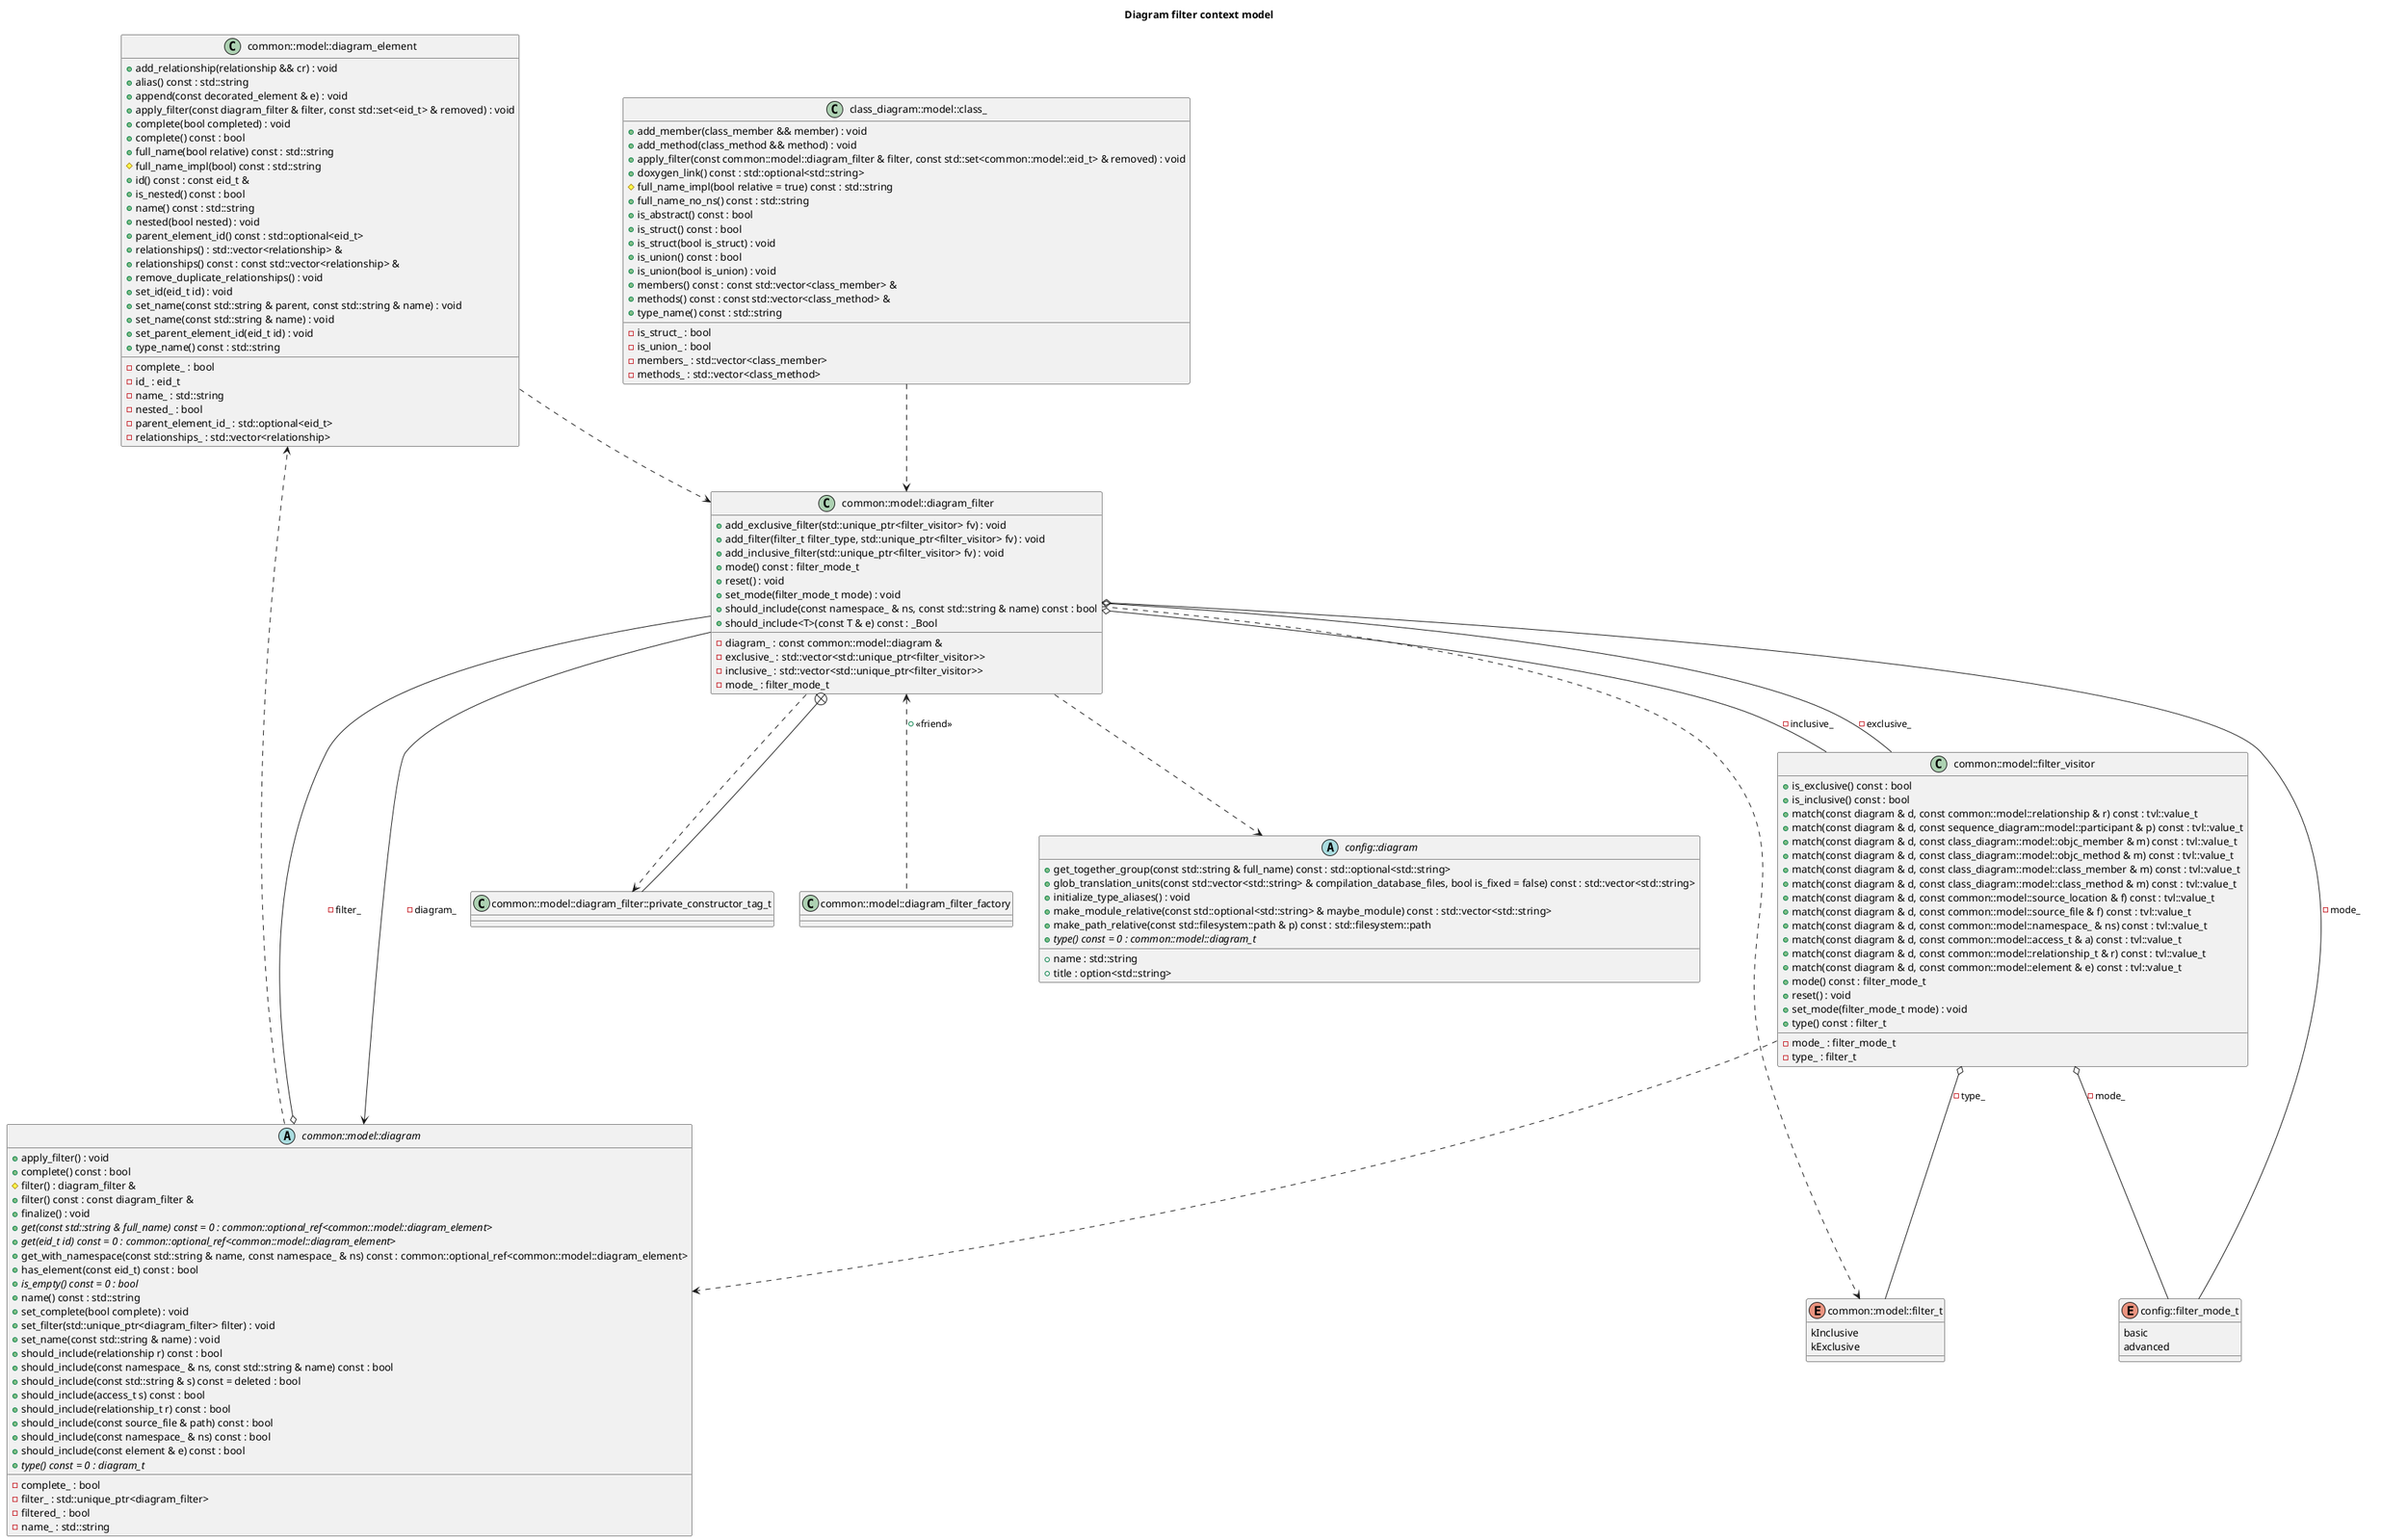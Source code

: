 @startuml
title Diagram filter context model
class "common::model::diagram_element" as C_0008588005715032923314
class C_0008588005715032923314 [[classclanguml_1_1common_1_1model_1_1diagram__element.html{Base class for standalone diagram elements.}]] {
+add_relationship(relationship && cr) : void [[[{add_relationship}]]]
+alias() const : std::string [[[{Return elements' diagram alias.}]]]
+append(const decorated_element & e) : void [[[{append}]]]
+apply_filter(const diagram_filter & filter, const std::set<eid_t> & removed) : void [[[{apply_filter}]]]
+complete(bool completed) : void [[[{complete}]]]
+complete() const : bool [[[{complete}]]]
+full_name(bool relative) const : std::string [[[{Return the elements fully qualified name.}]]]
#full_name_impl(bool) const : std::string [[[{full_name_impl}]]]
+id() const : const eid_t & [[[{Returns diagram element id.}]]]
+is_nested() const : bool [[[{is_nested}]]]
+name() const : std::string [[[{name}]]]
+nested(bool nested) : void [[[{nested}]]]
+parent_element_id() const : std::optional<eid_t> [[[{parent_element_id}]]]
+relationships() : std::vector<relationship> & [[[{relationships}]]]
+relationships() const : const std::vector<relationship> & [[[{relationships}]]]
+remove_duplicate_relationships() : void [[[{remove_duplicate_relationships}]]]
+set_id(eid_t id) : void [[[{set_id}]]]
+set_name(const std::string & parent, const std::string & name) : void [[[{set_name}]]]
+set_name(const std::string & name) : void [[[{set_name}]]]
+set_parent_element_id(eid_t id) : void [[[{set_parent_element_id}]]]
+type_name() const : std::string [[[{type_name}]]]
__
-complete_ : bool [[[{complete_}]]]
-id_ : eid_t [[[{id_}]]]
-name_ : std::string [[[{name_}]]]
-nested_ : bool [[[{nested_}]]]
-parent_element_id_ : std::optional<eid_t> [[[{parent_element_id_}]]]
-relationships_ : std::vector<relationship> [[[{relationships_}]]]
}
abstract "common::model::diagram" as C_0001576551882566686996
abstract C_0001576551882566686996 [[classclanguml_1_1common_1_1model_1_1diagram.html{Base class for all diagram models}]] {
+apply_filter() : void [[[{apply_filter}]]]
+complete() const : bool [[[{Whether the diagram is complete.}]]]
#filter() : diagram_filter & [[[{filter}]]]
+filter() const : const diagram_filter & [[[{filter}]]]
+finalize() : void [[[{Once the diagram is complete, run any final processing.}]]]
{abstract} +get(const std::string & full_name) const = 0 : common::optional_ref<common::model::diagram_element> [[[{get}]]]
{abstract} +get(eid_t id) const = 0 : common::optional_ref<common::model::diagram_element> [[[{get}]]]
+get_with_namespace(const std::string & name, const namespace_ & ns) const : common::optional_ref<common::model::diagram_element> [[[{get_with_namespace}]]]
+has_element(const eid_t) const : bool [[[{has_element}]]]
{abstract} +is_empty() const = 0 : bool [[[{Check whether the diagram is empty}]]]
+name() const : std::string [[[{name}]]]
+set_complete(bool complete) : void [[[{Set diagram in a complete state.}]]]
+set_filter(std::unique_ptr<diagram_filter> filter) : void [[[{set_filter}]]]
+set_name(const std::string & name) : void [[[{set_name}]]]
+should_include(relationship r) const : bool [[[{should_include}]]]
+should_include(const namespace_ & ns, const std::string & name) const : bool [[[{should_include}]]]
+should_include(const std::string & s) const = deleted : bool [[[{should_include}]]]
+should_include(access_t s) const : bool [[[{should_include}]]]
+should_include(relationship_t r) const : bool [[[{should_include}]]]
+should_include(const source_file & path) const : bool [[[{should_include}]]]
+should_include(const namespace_ & ns) const : bool [[[{should_include}]]]
+should_include(const element & e) const : bool [[[{should_include}]]]
{abstract} +type() const = 0 : diagram_t [[[{Return type of the diagram.}]]]
__
-complete_ : bool [[[{complete_}]]]
-filter_ : std::unique_ptr<diagram_filter> [[[{filter_}]]]
-filtered_ : bool [[[{filtered_}]]]
-name_ : std::string [[[{name_}]]]
}
enum "common::model::filter_t" as C_0015453332803030149602
enum C_0015453332803030149602 [[enumclanguml_1_1common_1_1model_1_1filter__t.html{filter_t}]] {
kInclusive
kExclusive
}
class "common::model::filter_visitor" as C_0003755664421485538512
class C_0003755664421485538512 [[classclanguml_1_1common_1_1model_1_1filter__visitor.html{Base class for any diagram filter.}]] {
+is_exclusive() const : bool [[[{is_exclusive}]]]
+is_inclusive() const : bool [[[{is_inclusive}]]]
+match(const diagram & d, const common::model::relationship & r) const : tvl::value_t [[[{match}]]]
+match(const diagram & d, const sequence_diagram::model::participant & p) const : tvl::value_t [[[{match}]]]
+match(const diagram & d, const class_diagram::model::objc_member & m) const : tvl::value_t [[[{match}]]]
+match(const diagram & d, const class_diagram::model::objc_method & m) const : tvl::value_t [[[{match}]]]
+match(const diagram & d, const class_diagram::model::class_member & m) const : tvl::value_t [[[{match}]]]
+match(const diagram & d, const class_diagram::model::class_method & m) const : tvl::value_t [[[{match}]]]
+match(const diagram & d, const common::model::source_location & f) const : tvl::value_t [[[{match}]]]
+match(const diagram & d, const common::model::source_file & f) const : tvl::value_t [[[{match}]]]
+match(const diagram & d, const common::model::namespace_ & ns) const : tvl::value_t [[[{match}]]]
+match(const diagram & d, const common::model::access_t & a) const : tvl::value_t [[[{match}]]]
+match(const diagram & d, const common::model::relationship_t & r) const : tvl::value_t [[[{match}]]]
+match(const diagram & d, const common::model::element & e) const : tvl::value_t [[[{match}]]]
+mode() const : filter_mode_t [[[{mode}]]]
+reset() : void [[[{reset}]]]
+set_mode(filter_mode_t mode) : void [[[{set_mode}]]]
+type() const : filter_t [[[{type}]]]
__
-mode_ : filter_mode_t [[[{mode_}]]]
-type_ : filter_t [[[{type_}]]]
}
class "common::model::diagram_filter" as C_0016433125554160293965
class C_0016433125554160293965 [[classclanguml_1_1common_1_1model_1_1diagram__filter.html{Composite of all diagrams filters.}]] {
+add_exclusive_filter(std::unique_ptr<filter_visitor> fv) : void [[[{add_exclusive_filter}]]]
+add_filter(filter_t filter_type, std::unique_ptr<filter_visitor> fv) : void [[[{add_filter}]]]
+add_inclusive_filter(std::unique_ptr<filter_visitor> fv) : void [[[{add_inclusive_filter}]]]
+mode() const : filter_mode_t [[[{mode}]]]
+reset() : void [[[{reset}]]]
+set_mode(filter_mode_t mode) : void [[[{set_mode}]]]
+should_include(const namespace_ & ns, const std::string & name) const : bool [[[{should_include}]]]
+should_include<T>(const T & e) const : _Bool
__
-diagram_ : const common::model::diagram & [[[{diagram_}]]]
-exclusive_ : std::vector<std::unique_ptr<filter_visitor>> [[[{exclusive_}]]]
-inclusive_ : std::vector<std::unique_ptr<filter_visitor>> [[[{inclusive_}]]]
-mode_ : filter_mode_t [[[{mode_}]]]
}
class "common::model::diagram_filter::private_constructor_tag_t" as C_0004875546475450307527
class C_0004875546475450307527 [[structclanguml_1_1common_1_1model_1_1diagram__filter_1_1private__constructor__tag__t.html{diagram_filter::private_constructor_tag_t}]] {
__
}
class "common::model::diagram_filter_factory" as C_0011768847127831739904
class C_0011768847127831739904 [[classclanguml_1_1common_1_1model_1_1diagram__filter__factory.html{diagram_filter_factory}]] {
__
}
enum "config::filter_mode_t" as C_0010159407361142330466
enum C_0010159407361142330466 [[enumclanguml_1_1config_1_1filter__mode__t.html{filter_mode_t}]] {
basic
advanced
}
abstract "config::diagram" as C_0003201952778923380387
abstract C_0003201952778923380387 [[structclanguml_1_1config_1_1diagram.html{Common diagram configuration type}]] {
+get_together_group(const std::string & full_name) const : std::optional<std::string> [[[{get_together_group}]]]
+glob_translation_units(const std::vector<std::string> & compilation_database_files, bool is_fixed = false) const : std::vector<std::string> [[[{Filter translation units based on glob patterns}]]]
+initialize_type_aliases() : void [[[{Initialize predefined set of C++ type aliases}]]]
+make_module_relative(const std::optional<std::string> & maybe_module) const : std::vector<std::string> [[[{Make module path relative to `using_module` configuration option}]]]
+make_path_relative(const std::filesystem::path & p) const : std::filesystem::path [[[{Make path relative to the `relative_to` config option}]]]
{abstract} +type() const = 0 : common::model::diagram_t [[[{type}]]]
__
+name : std::string [[[{name}]]]
+title : option<std::string> [[[{title}]]]
}
class "class_diagram::model::class_" as C_0010336274859733225462
class C_0010336274859733225462 [[classclanguml_1_1class__diagram_1_1model_1_1class__.html{Diagram element representing a class or class template.}]] {
+add_member(class_member && member) : void [[[{add_member}]]]
+add_method(class_method && method) : void [[[{add_method}]]]
+apply_filter(const common::model::diagram_filter & filter, const std::set<common::model::eid_t> & removed) : void [[[{apply_filter}]]]
+doxygen_link() const : std::optional<std::string> [[[{Generate Doxygen style HTML link for the class.}]]]
#full_name_impl(bool relative = true) const : std::string [[[{Get class full name.}]]]
+full_name_no_ns() const : std::string [[[{Get unqualified class ful name.}]]]
+is_abstract() const : bool [[[{is_abstract}]]]
+is_struct() const : bool [[[{is_struct}]]]
+is_struct(bool is_struct) : void [[[{is_struct}]]]
+is_union() const : bool [[[{is_union}]]]
+is_union(bool is_union) : void [[[{is_union}]]]
+members() const : const std::vector<class_member> & [[[{members}]]]
+methods() const : const std::vector<class_method> & [[[{methods}]]]
+type_name() const : std::string [[[{type_name}]]]
__
-is_struct_ : bool [[[{is_struct_}]]]
-is_union_ : bool [[[{is_union_}]]]
-members_ : std::vector<class_member> [[[{members_}]]]
-methods_ : std::vector<class_method> [[[{methods_}]]]
}
C_0008588005715032923314 ..> C_0016433125554160293965 [[{}]]
C_0001576551882566686996 ..> C_0008588005715032923314 [[{}]]
C_0001576551882566686996 o-- C_0016433125554160293965 [[{filter_}]] : -filter_
C_0003755664421485538512 ..> C_0001576551882566686996 [[{}]]
C_0003755664421485538512 o-- C_0015453332803030149602 [[{type_}]] : -type_
C_0003755664421485538512 o-- C_0010159407361142330466 [[{mode_}]] : -mode_
C_0016433125554160293965 ..> C_0003201952778923380387 [[{}]]
C_0016433125554160293965 ..> C_0004875546475450307527 [[{}]]
C_0016433125554160293965 ..> C_0015453332803030149602 [[{}]]
C_0016433125554160293965 o-- C_0003755664421485538512 [[{inclusive_}]] : -inclusive_
C_0016433125554160293965 o-- C_0003755664421485538512 [[{exclusive_}]] : -exclusive_
C_0016433125554160293965 --> C_0001576551882566686996 [[{diagram_}]] : -diagram_
C_0016433125554160293965 o-- C_0010159407361142330466 [[{mode_}]] : -mode_
C_0016433125554160293965 <.. C_0011768847127831739904 : +<<friend>>
C_0004875546475450307527 --+ C_0016433125554160293965
C_0010336274859733225462 ..> C_0016433125554160293965 [[{}]]

'Generated with clang-uml, version 0.6.1
'LLVM version Ubuntu clang version 19.1.1 (1ubuntu1)
@enduml
